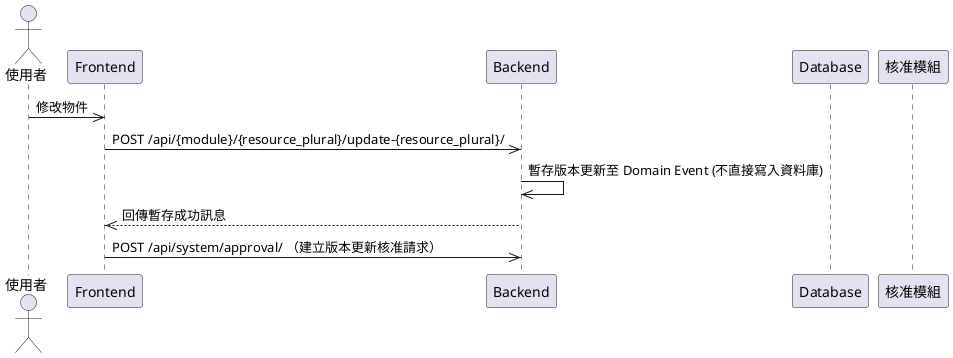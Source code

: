 @startuml
actor User as "使用者"
participant Frontend
participant Backend
participant Database
participant Approval as "核准模組"

User->>Frontend: 修改物件
Frontend->>Backend: POST /api/{module}/{resource_plural}/update-{resource_plural}/
Backend->>Backend: 暫存版本更新至 Domain Event (不直接寫入資料庫)
Backend-->>Frontend: 回傳暫存成功訊息
Frontend ->> Backend: POST /api/system/approval/ （建立版本更新核准請求）
@enduml
